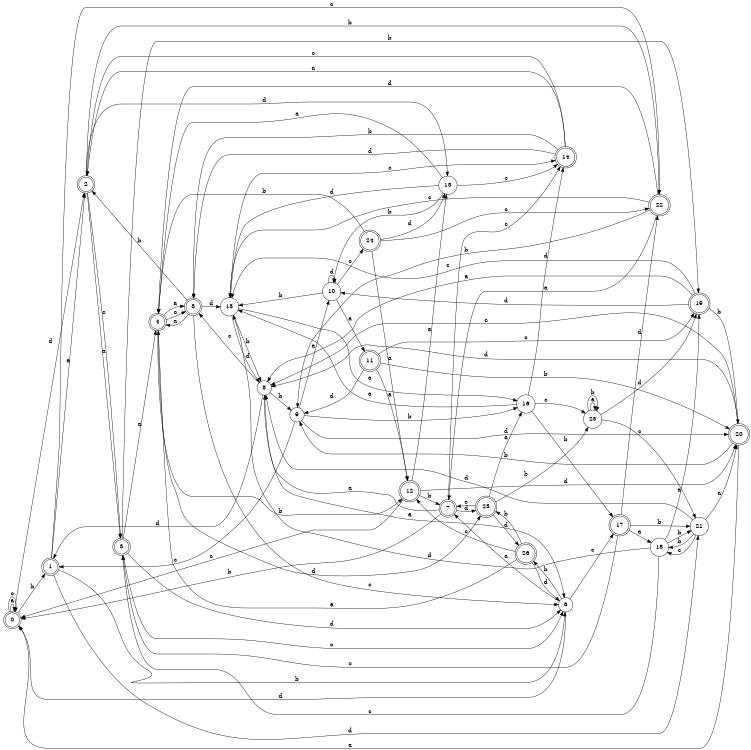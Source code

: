 digraph n22_6 {
__start0 [label="" shape="none"];

rankdir=LR;
size="8,5";

s0 [style="rounded,filled", color="black", fillcolor="white" shape="doublecircle", label="0"];
s1 [style="rounded,filled", color="black", fillcolor="white" shape="doublecircle", label="1"];
s2 [style="rounded,filled", color="black", fillcolor="white" shape="doublecircle", label="2"];
s3 [style="rounded,filled", color="black", fillcolor="white" shape="doublecircle", label="3"];
s4 [style="rounded,filled", color="black", fillcolor="white" shape="doublecircle", label="4"];
s5 [style="rounded,filled", color="black", fillcolor="white" shape="doublecircle", label="5"];
s6 [style="filled", color="black", fillcolor="white" shape="circle", label="6"];
s7 [style="rounded,filled", color="black", fillcolor="white" shape="doublecircle", label="7"];
s8 [style="filled", color="black", fillcolor="white" shape="circle", label="8"];
s9 [style="filled", color="black", fillcolor="white" shape="circle", label="9"];
s10 [style="filled", color="black", fillcolor="white" shape="circle", label="10"];
s11 [style="rounded,filled", color="black", fillcolor="white" shape="doublecircle", label="11"];
s12 [style="rounded,filled", color="black", fillcolor="white" shape="doublecircle", label="12"];
s13 [style="filled", color="black", fillcolor="white" shape="circle", label="13"];
s14 [style="rounded,filled", color="black", fillcolor="white" shape="doublecircle", label="14"];
s15 [style="filled", color="black", fillcolor="white" shape="circle", label="15"];
s16 [style="filled", color="black", fillcolor="white" shape="circle", label="16"];
s17 [style="rounded,filled", color="black", fillcolor="white" shape="doublecircle", label="17"];
s18 [style="filled", color="black", fillcolor="white" shape="circle", label="18"];
s19 [style="rounded,filled", color="black", fillcolor="white" shape="doublecircle", label="19"];
s20 [style="rounded,filled", color="black", fillcolor="white" shape="doublecircle", label="20"];
s21 [style="filled", color="black", fillcolor="white" shape="circle", label="21"];
s22 [style="rounded,filled", color="black", fillcolor="white" shape="doublecircle", label="22"];
s23 [style="filled", color="black", fillcolor="white" shape="circle", label="23"];
s24 [style="rounded,filled", color="black", fillcolor="white" shape="doublecircle", label="24"];
s25 [style="rounded,filled", color="black", fillcolor="white" shape="doublecircle", label="25"];
s26 [style="rounded,filled", color="black", fillcolor="white" shape="doublecircle", label="26"];
s0 -> s0 [label="a"];
s0 -> s1 [label="b"];
s0 -> s0 [label="c"];
s0 -> s2 [label="d"];
s1 -> s2 [label="a"];
s1 -> s6 [label="b"];
s1 -> s22 [label="c"];
s1 -> s21 [label="d"];
s2 -> s3 [label="a"];
s2 -> s22 [label="b"];
s2 -> s3 [label="c"];
s2 -> s13 [label="d"];
s3 -> s4 [label="a"];
s3 -> s19 [label="b"];
s3 -> s6 [label="c"];
s3 -> s6 [label="d"];
s4 -> s5 [label="a"];
s4 -> s12 [label="b"];
s4 -> s5 [label="c"];
s4 -> s25 [label="d"];
s5 -> s4 [label="a"];
s5 -> s2 [label="b"];
s5 -> s6 [label="c"];
s5 -> s15 [label="d"];
s6 -> s7 [label="a"];
s6 -> s26 [label="b"];
s6 -> s17 [label="c"];
s6 -> s0 [label="d"];
s7 -> s8 [label="a"];
s7 -> s0 [label="b"];
s7 -> s14 [label="c"];
s7 -> s25 [label="d"];
s8 -> s6 [label="a"];
s8 -> s9 [label="b"];
s8 -> s5 [label="c"];
s8 -> s1 [label="d"];
s9 -> s10 [label="a"];
s9 -> s16 [label="b"];
s9 -> s1 [label="c"];
s9 -> s20 [label="d"];
s10 -> s11 [label="a"];
s10 -> s15 [label="b"];
s10 -> s24 [label="c"];
s10 -> s10 [label="d"];
s11 -> s12 [label="a"];
s11 -> s20 [label="b"];
s11 -> s19 [label="c"];
s11 -> s9 [label="d"];
s12 -> s13 [label="a"];
s12 -> s7 [label="b"];
s12 -> s0 [label="c"];
s12 -> s20 [label="d"];
s13 -> s4 [label="a"];
s13 -> s10 [label="b"];
s13 -> s14 [label="c"];
s13 -> s15 [label="d"];
s14 -> s2 [label="a"];
s14 -> s5 [label="b"];
s14 -> s2 [label="c"];
s14 -> s5 [label="d"];
s15 -> s16 [label="a"];
s15 -> s8 [label="b"];
s15 -> s14 [label="c"];
s15 -> s8 [label="d"];
s16 -> s15 [label="a"];
s16 -> s17 [label="b"];
s16 -> s23 [label="c"];
s16 -> s14 [label="d"];
s17 -> s18 [label="a"];
s17 -> s21 [label="b"];
s17 -> s3 [label="c"];
s17 -> s22 [label="d"];
s18 -> s19 [label="a"];
s18 -> s21 [label="b"];
s18 -> s3 [label="c"];
s18 -> s15 [label="d"];
s19 -> s8 [label="a"];
s19 -> s20 [label="b"];
s19 -> s15 [label="c"];
s19 -> s10 [label="d"];
s20 -> s0 [label="a"];
s20 -> s9 [label="b"];
s20 -> s8 [label="c"];
s20 -> s8 [label="d"];
s21 -> s20 [label="a"];
s21 -> s18 [label="b"];
s21 -> s18 [label="c"];
s21 -> s8 [label="d"];
s22 -> s7 [label="a"];
s22 -> s9 [label="b"];
s22 -> s15 [label="c"];
s22 -> s4 [label="d"];
s23 -> s23 [label="a"];
s23 -> s23 [label="b"];
s23 -> s21 [label="c"];
s23 -> s19 [label="d"];
s24 -> s12 [label="a"];
s24 -> s4 [label="b"];
s24 -> s22 [label="c"];
s24 -> s13 [label="d"];
s25 -> s16 [label="a"];
s25 -> s23 [label="b"];
s25 -> s7 [label="c"];
s25 -> s26 [label="d"];
s26 -> s4 [label="a"];
s26 -> s25 [label="b"];
s26 -> s12 [label="c"];
s26 -> s6 [label="d"];

}